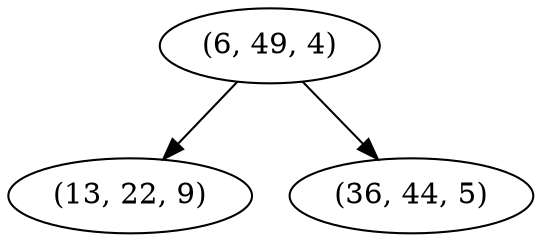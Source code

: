 digraph tree {
    "(6, 49, 4)";
    "(13, 22, 9)";
    "(36, 44, 5)";
    "(6, 49, 4)" -> "(13, 22, 9)";
    "(6, 49, 4)" -> "(36, 44, 5)";
}
